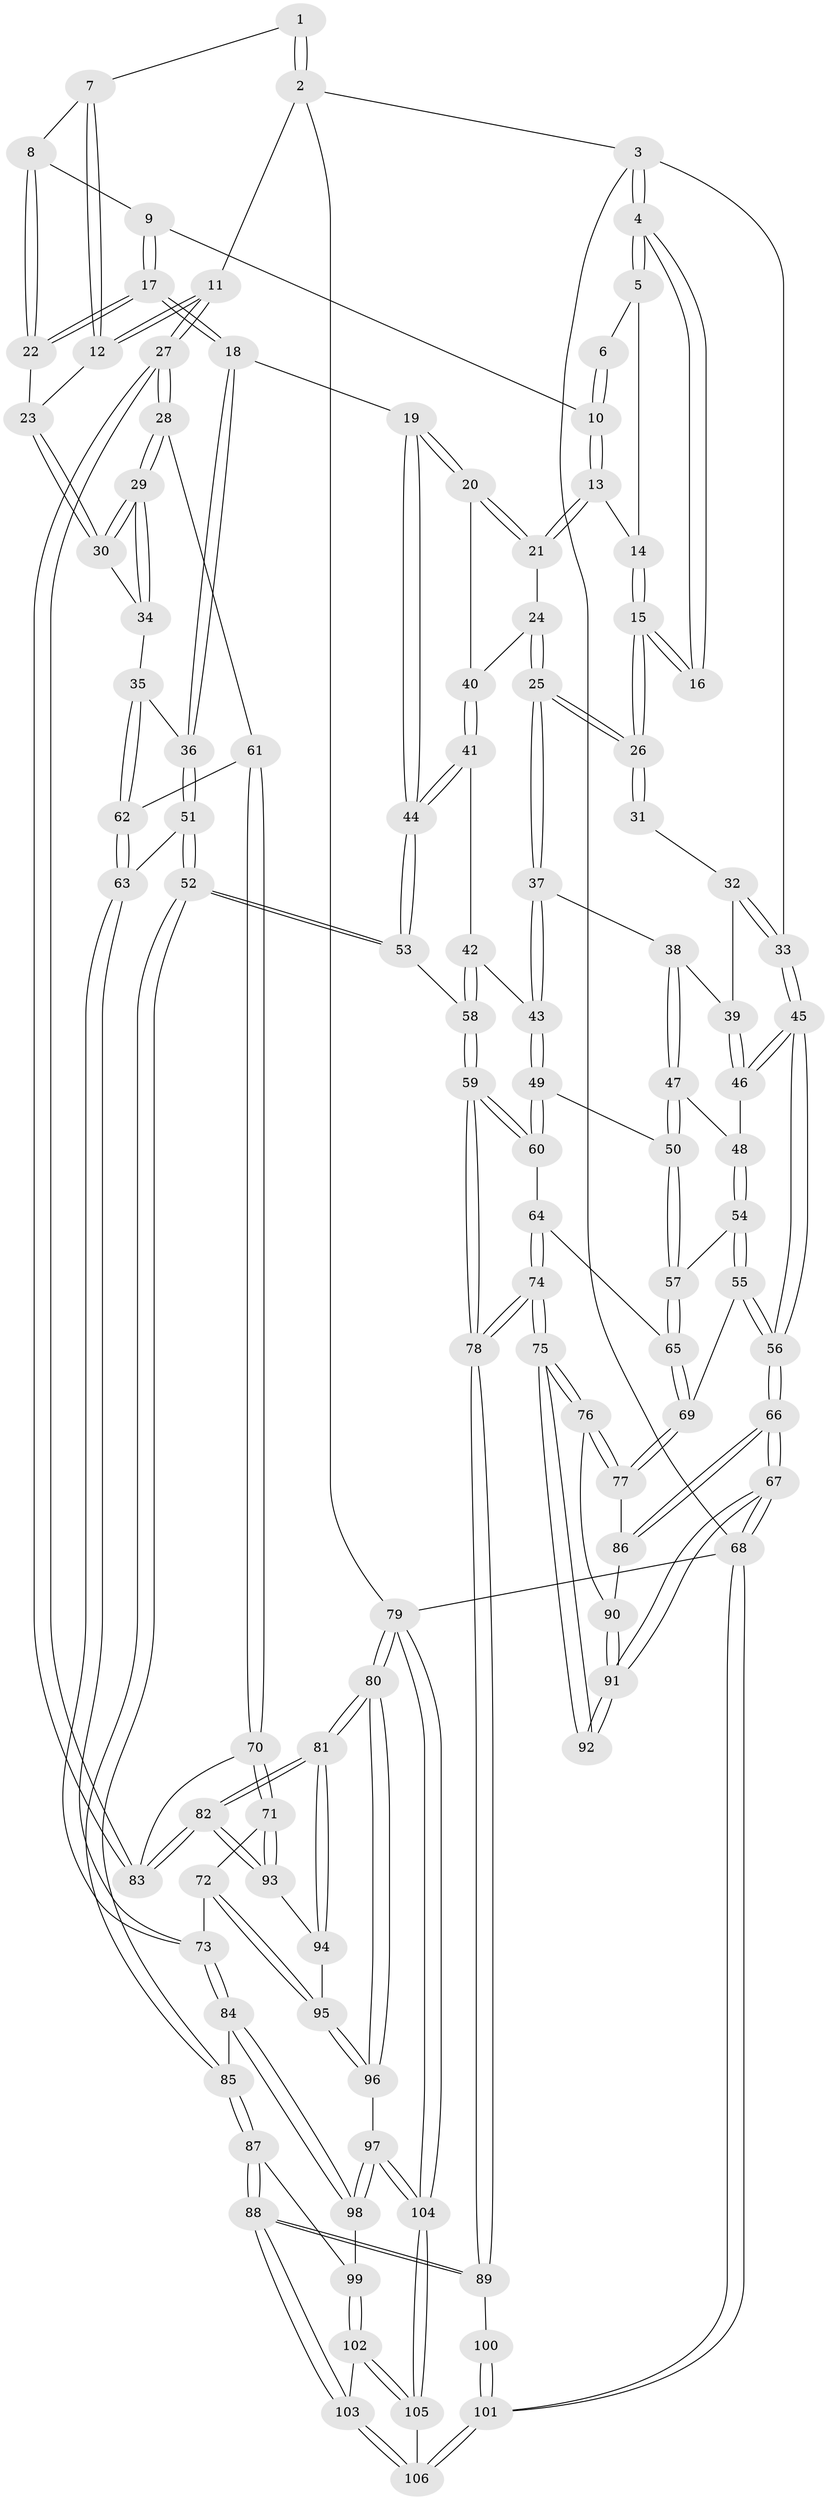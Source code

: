 // coarse degree distribution, {4: 0.32, 3: 0.64, 2: 0.04}
// Generated by graph-tools (version 1.1) at 2025/38/03/04/25 23:38:36]
// undirected, 106 vertices, 262 edges
graph export_dot {
  node [color=gray90,style=filled];
  1 [pos="+0.7685822878373056+0"];
  2 [pos="+1+0"];
  3 [pos="+0+0"];
  4 [pos="+0+0"];
  5 [pos="+0.33162731785250393+0"];
  6 [pos="+0.6308320531176154+0"];
  7 [pos="+0.744976420186975+0"];
  8 [pos="+0.7269080398737002+0.054432257067955736"];
  9 [pos="+0.6402318474668403+0.06945484334788561"];
  10 [pos="+0.5926137152354483+0.05242482953333211"];
  11 [pos="+1+0"];
  12 [pos="+0.8885898668083306+0.12068328275709697"];
  13 [pos="+0.5136473273681225+0.11670661493210598"];
  14 [pos="+0.3468420750348074+0"];
  15 [pos="+0.27558041940387673+0.15941429375864738"];
  16 [pos="+0+0"];
  17 [pos="+0.6726742980343899+0.24380212348557825"];
  18 [pos="+0.647412291517157+0.26950689372254916"];
  19 [pos="+0.6171469764283029+0.2721361002040146"];
  20 [pos="+0.5591370334022621+0.221393766786987"];
  21 [pos="+0.5129730335183474+0.15966209046647678"];
  22 [pos="+0.7698854119804172+0.17485705000068896"];
  23 [pos="+0.7808901957862406+0.1749203771578835"];
  24 [pos="+0.33134034971853177+0.20621018740633332"];
  25 [pos="+0.27361851788913544+0.21175463446528275"];
  26 [pos="+0.2711226114692204+0.20801844519662954"];
  27 [pos="+1+0.3746773339157197"];
  28 [pos="+1+0.3811170467560421"];
  29 [pos="+1+0.36675602806300717"];
  30 [pos="+0.8349774327851919+0.24609332434763428"];
  31 [pos="+0.14085038226547014+0.19096926087911897"];
  32 [pos="+0.07559092977846198+0.24228537582432078"];
  33 [pos="+0+0.09897545692870365"];
  34 [pos="+0.8067532231036859+0.35354814907109233"];
  35 [pos="+0.7472165100109176+0.3708550166592571"];
  36 [pos="+0.7350528801351667+0.3671246827772248"];
  37 [pos="+0.274661822785828+0.24701412997751393"];
  38 [pos="+0.11556120199270156+0.33238973618007545"];
  39 [pos="+0.06514615025528679+0.31514488647580363"];
  40 [pos="+0.44578101136989323+0.2798734126886776"];
  41 [pos="+0.4334772628307167+0.3148727528264223"];
  42 [pos="+0.3048809041276852+0.3355520646113327"];
  43 [pos="+0.29190527174272607+0.3286156173752569"];
  44 [pos="+0.5395744447051909+0.38894293910111927"];
  45 [pos="+0+0.3784573421111846"];
  46 [pos="+0.035658795489733025+0.3445057628131433"];
  47 [pos="+0.15202943308072292+0.38998428177336153"];
  48 [pos="+0.06484758697309961+0.397142384800881"];
  49 [pos="+0.2694172647695899+0.36055555601237765"];
  50 [pos="+0.18443144618562818+0.41163314429850756"];
  51 [pos="+0.6663462583817498+0.5186031105864735"];
  52 [pos="+0.5710758329900865+0.5515767157067515"];
  53 [pos="+0.5014124722609641+0.4985078122131311"];
  54 [pos="+0.06970958743894819+0.48864131650380177"];
  55 [pos="+0.06885074491342193+0.4902223569295394"];
  56 [pos="+0+0.5638244382857155"];
  57 [pos="+0.18009397765870763+0.42161027718205907"];
  58 [pos="+0.48297991429222886+0.50087881899362"];
  59 [pos="+0.4398643878853766+0.5313970927513803"];
  60 [pos="+0.28742246694025464+0.5272668627670327"];
  61 [pos="+0.8491291990219062+0.5049174493015048"];
  62 [pos="+0.835745655825577+0.5070344564282689"];
  63 [pos="+0.7885034317303748+0.5502177993729819"];
  64 [pos="+0.26819337684524797+0.540431004940114"];
  65 [pos="+0.20833950039439308+0.5363517009300863"];
  66 [pos="+0+0.57313735636648"];
  67 [pos="+0+0.7970174827141062"];
  68 [pos="+0+1"];
  69 [pos="+0.14688360983971507+0.573891298522899"];
  70 [pos="+0.9267450463484508+0.6508782276663428"];
  71 [pos="+0.8913293795282465+0.704760385607003"];
  72 [pos="+0.8421599283395965+0.7137085478180839"];
  73 [pos="+0.7912151192826881+0.713847442695384"];
  74 [pos="+0.2953106345448351+0.8255991989707755"];
  75 [pos="+0.25229693314353635+0.802301971964816"];
  76 [pos="+0.15521505580627112+0.6626710709720585"];
  77 [pos="+0.14382555175706177+0.5896010180547382"];
  78 [pos="+0.30607785552976546+0.8348609015155072"];
  79 [pos="+1+1"];
  80 [pos="+1+1"];
  81 [pos="+1+1"];
  82 [pos="+1+0.8859369125945323"];
  83 [pos="+1+0.46980943577714634"];
  84 [pos="+0.7596996962310708+0.7353560220569391"];
  85 [pos="+0.5963745870837847+0.6522947277081804"];
  86 [pos="+0+0.6151478693993955"];
  87 [pos="+0.4876433151957028+0.7994325874011177"];
  88 [pos="+0.3278666695736859+0.8727752741444101"];
  89 [pos="+0.32477408577219175+0.8679104424922898"];
  90 [pos="+0.08188934734393923+0.6691720310846162"];
  91 [pos="+0+0.7909929696872147"];
  92 [pos="+0.005605761589900603+0.7960915849226201"];
  93 [pos="+0.9743817567857079+0.7657725859072041"];
  94 [pos="+0.9144807723460785+0.8455831135416598"];
  95 [pos="+0.8993026009629279+0.8524638681176374"];
  96 [pos="+0.8753042076682842+0.8869097190563826"];
  97 [pos="+0.7954690276317429+0.9073620477189218"];
  98 [pos="+0.7358958836355447+0.8459157913807959"];
  99 [pos="+0.6866382851701746+0.8681276098227828"];
  100 [pos="+0.06446944763494168+0.9009658361038811"];
  101 [pos="+0+1"];
  102 [pos="+0.6463273493830877+0.9406747525453532"];
  103 [pos="+0.3278741909960008+0.8731363673633813"];
  104 [pos="+0.8795658505476667+1"];
  105 [pos="+0.5947638860988684+1"];
  106 [pos="+0.30652760769061377+1"];
  1 -- 2;
  1 -- 2;
  1 -- 7;
  2 -- 3;
  2 -- 11;
  2 -- 79;
  3 -- 4;
  3 -- 4;
  3 -- 33;
  3 -- 68;
  4 -- 5;
  4 -- 5;
  4 -- 16;
  4 -- 16;
  5 -- 6;
  5 -- 14;
  6 -- 10;
  6 -- 10;
  7 -- 8;
  7 -- 12;
  7 -- 12;
  8 -- 9;
  8 -- 22;
  8 -- 22;
  9 -- 10;
  9 -- 17;
  9 -- 17;
  10 -- 13;
  10 -- 13;
  11 -- 12;
  11 -- 12;
  11 -- 27;
  11 -- 27;
  12 -- 23;
  13 -- 14;
  13 -- 21;
  13 -- 21;
  14 -- 15;
  14 -- 15;
  15 -- 16;
  15 -- 16;
  15 -- 26;
  15 -- 26;
  17 -- 18;
  17 -- 18;
  17 -- 22;
  17 -- 22;
  18 -- 19;
  18 -- 36;
  18 -- 36;
  19 -- 20;
  19 -- 20;
  19 -- 44;
  19 -- 44;
  20 -- 21;
  20 -- 21;
  20 -- 40;
  21 -- 24;
  22 -- 23;
  23 -- 30;
  23 -- 30;
  24 -- 25;
  24 -- 25;
  24 -- 40;
  25 -- 26;
  25 -- 26;
  25 -- 37;
  25 -- 37;
  26 -- 31;
  26 -- 31;
  27 -- 28;
  27 -- 28;
  27 -- 83;
  27 -- 83;
  28 -- 29;
  28 -- 29;
  28 -- 61;
  29 -- 30;
  29 -- 30;
  29 -- 34;
  29 -- 34;
  30 -- 34;
  31 -- 32;
  32 -- 33;
  32 -- 33;
  32 -- 39;
  33 -- 45;
  33 -- 45;
  34 -- 35;
  35 -- 36;
  35 -- 62;
  35 -- 62;
  36 -- 51;
  36 -- 51;
  37 -- 38;
  37 -- 43;
  37 -- 43;
  38 -- 39;
  38 -- 47;
  38 -- 47;
  39 -- 46;
  39 -- 46;
  40 -- 41;
  40 -- 41;
  41 -- 42;
  41 -- 44;
  41 -- 44;
  42 -- 43;
  42 -- 58;
  42 -- 58;
  43 -- 49;
  43 -- 49;
  44 -- 53;
  44 -- 53;
  45 -- 46;
  45 -- 46;
  45 -- 56;
  45 -- 56;
  46 -- 48;
  47 -- 48;
  47 -- 50;
  47 -- 50;
  48 -- 54;
  48 -- 54;
  49 -- 50;
  49 -- 60;
  49 -- 60;
  50 -- 57;
  50 -- 57;
  51 -- 52;
  51 -- 52;
  51 -- 63;
  52 -- 53;
  52 -- 53;
  52 -- 85;
  52 -- 85;
  53 -- 58;
  54 -- 55;
  54 -- 55;
  54 -- 57;
  55 -- 56;
  55 -- 56;
  55 -- 69;
  56 -- 66;
  56 -- 66;
  57 -- 65;
  57 -- 65;
  58 -- 59;
  58 -- 59;
  59 -- 60;
  59 -- 60;
  59 -- 78;
  59 -- 78;
  60 -- 64;
  61 -- 62;
  61 -- 70;
  61 -- 70;
  62 -- 63;
  62 -- 63;
  63 -- 73;
  63 -- 73;
  64 -- 65;
  64 -- 74;
  64 -- 74;
  65 -- 69;
  65 -- 69;
  66 -- 67;
  66 -- 67;
  66 -- 86;
  66 -- 86;
  67 -- 68;
  67 -- 68;
  67 -- 91;
  67 -- 91;
  68 -- 101;
  68 -- 101;
  68 -- 79;
  69 -- 77;
  69 -- 77;
  70 -- 71;
  70 -- 71;
  70 -- 83;
  71 -- 72;
  71 -- 93;
  71 -- 93;
  72 -- 73;
  72 -- 95;
  72 -- 95;
  73 -- 84;
  73 -- 84;
  74 -- 75;
  74 -- 75;
  74 -- 78;
  74 -- 78;
  75 -- 76;
  75 -- 76;
  75 -- 92;
  75 -- 92;
  76 -- 77;
  76 -- 77;
  76 -- 90;
  77 -- 86;
  78 -- 89;
  78 -- 89;
  79 -- 80;
  79 -- 80;
  79 -- 104;
  79 -- 104;
  80 -- 81;
  80 -- 81;
  80 -- 96;
  80 -- 96;
  81 -- 82;
  81 -- 82;
  81 -- 94;
  81 -- 94;
  82 -- 83;
  82 -- 83;
  82 -- 93;
  82 -- 93;
  84 -- 85;
  84 -- 98;
  84 -- 98;
  85 -- 87;
  85 -- 87;
  86 -- 90;
  87 -- 88;
  87 -- 88;
  87 -- 99;
  88 -- 89;
  88 -- 89;
  88 -- 103;
  88 -- 103;
  89 -- 100;
  90 -- 91;
  90 -- 91;
  91 -- 92;
  91 -- 92;
  93 -- 94;
  94 -- 95;
  95 -- 96;
  95 -- 96;
  96 -- 97;
  97 -- 98;
  97 -- 98;
  97 -- 104;
  97 -- 104;
  98 -- 99;
  99 -- 102;
  99 -- 102;
  100 -- 101;
  100 -- 101;
  101 -- 106;
  101 -- 106;
  102 -- 103;
  102 -- 105;
  102 -- 105;
  103 -- 106;
  103 -- 106;
  104 -- 105;
  104 -- 105;
  105 -- 106;
}
